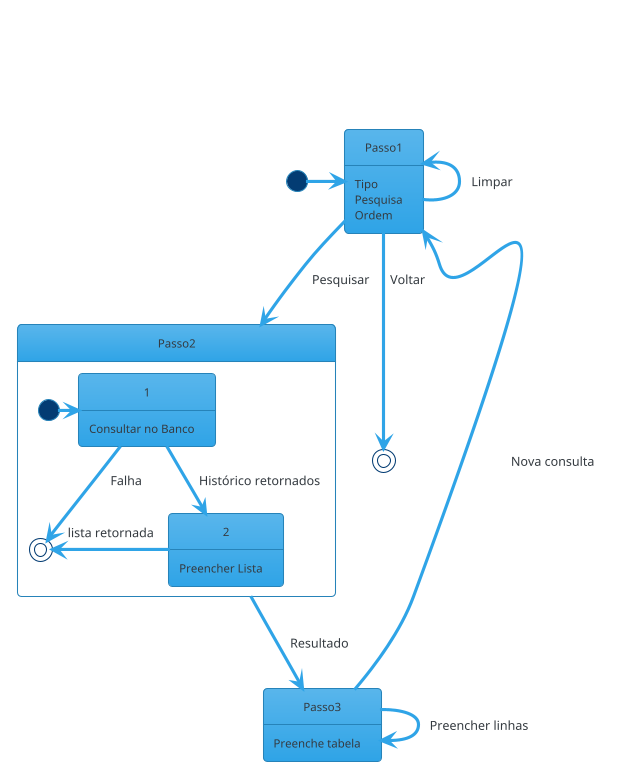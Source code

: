 @startuml
!theme cerulean

State Passo1 {
	Passo1 : Tipo
	Passo1 : Pesquisa
	Passo1 : Ordem
}

State Passo2 {
	State Passo2.1 {
		Passo2.1 : Consultar no Banco
	}

	State Passo2.2 {
		Passo2.2 : Preencher Lista
	}

	[*] -> Passo2.1
	Passo2.1 --> Passo2.2 : Histórico retornados
	Passo2.2 -left-> [*] : lista retornada
	Passo2.1 --> [*] : Falha
}

State Passo3 {
	Passo3 : Preenche tabela
}

[*] -> Passo1
Passo1 -up-> Passo1 : Limpar
Passo1 --> Passo2 : Pesquisar
Passo1 --> [*] : Voltar

Passo2 --> Passo3 : Resultado
Passo3  --> Passo3 : Preencher linhas
Passo3 -down-> Passo1 : Nova consulta
@enduml